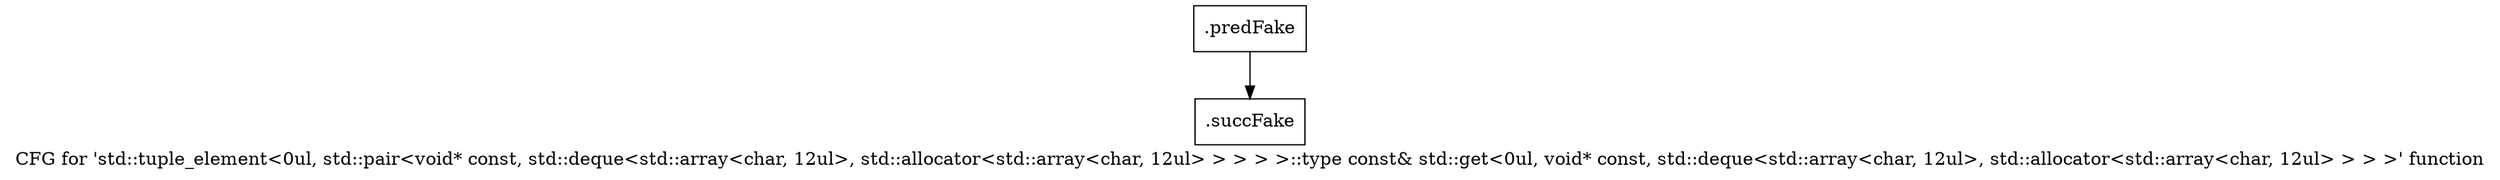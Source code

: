 digraph "CFG for 'std::tuple_element\<0ul, std::pair\<void* const, std::deque\<std::array\<char, 12ul\>, std::allocator\<std::array\<char, 12ul\> \> \> \> \>::type const& std::get\<0ul, void* const, std::deque\<std::array\<char, 12ul\>, std::allocator\<std::array\<char, 12ul\> \> \> \>' function" {
	label="CFG for 'std::tuple_element\<0ul, std::pair\<void* const, std::deque\<std::array\<char, 12ul\>, std::allocator\<std::array\<char, 12ul\> \> \> \> \>::type const& std::get\<0ul, void* const, std::deque\<std::array\<char, 12ul\>, std::allocator\<std::array\<char, 12ul\> \> \> \>' function";

	Node0x4632580 [shape=record,filename="",linenumber="",label="{.predFake}"];
	Node0x4632580 -> Node0x47d8290[ callList="" memoryops="" filename="/media/miguel/NewVolume/Linux/Xilinx/Vitis_HLS/2020.2/tps/lnx64/gcc-6.2.0/lib/gcc/x86_64-pc-linux-gnu/6.2.0/../../../../include/c++/6.2.0/utility" execusionnum="2"];
	Node0x47d8290 [shape=record,filename="/media/miguel/NewVolume/Linux/Xilinx/Vitis_HLS/2020.2/tps/lnx64/gcc-6.2.0/lib/gcc/x86_64-pc-linux-gnu/6.2.0/../../../../include/c++/6.2.0/utility",linenumber="213",label="{.succFake}"];
}
